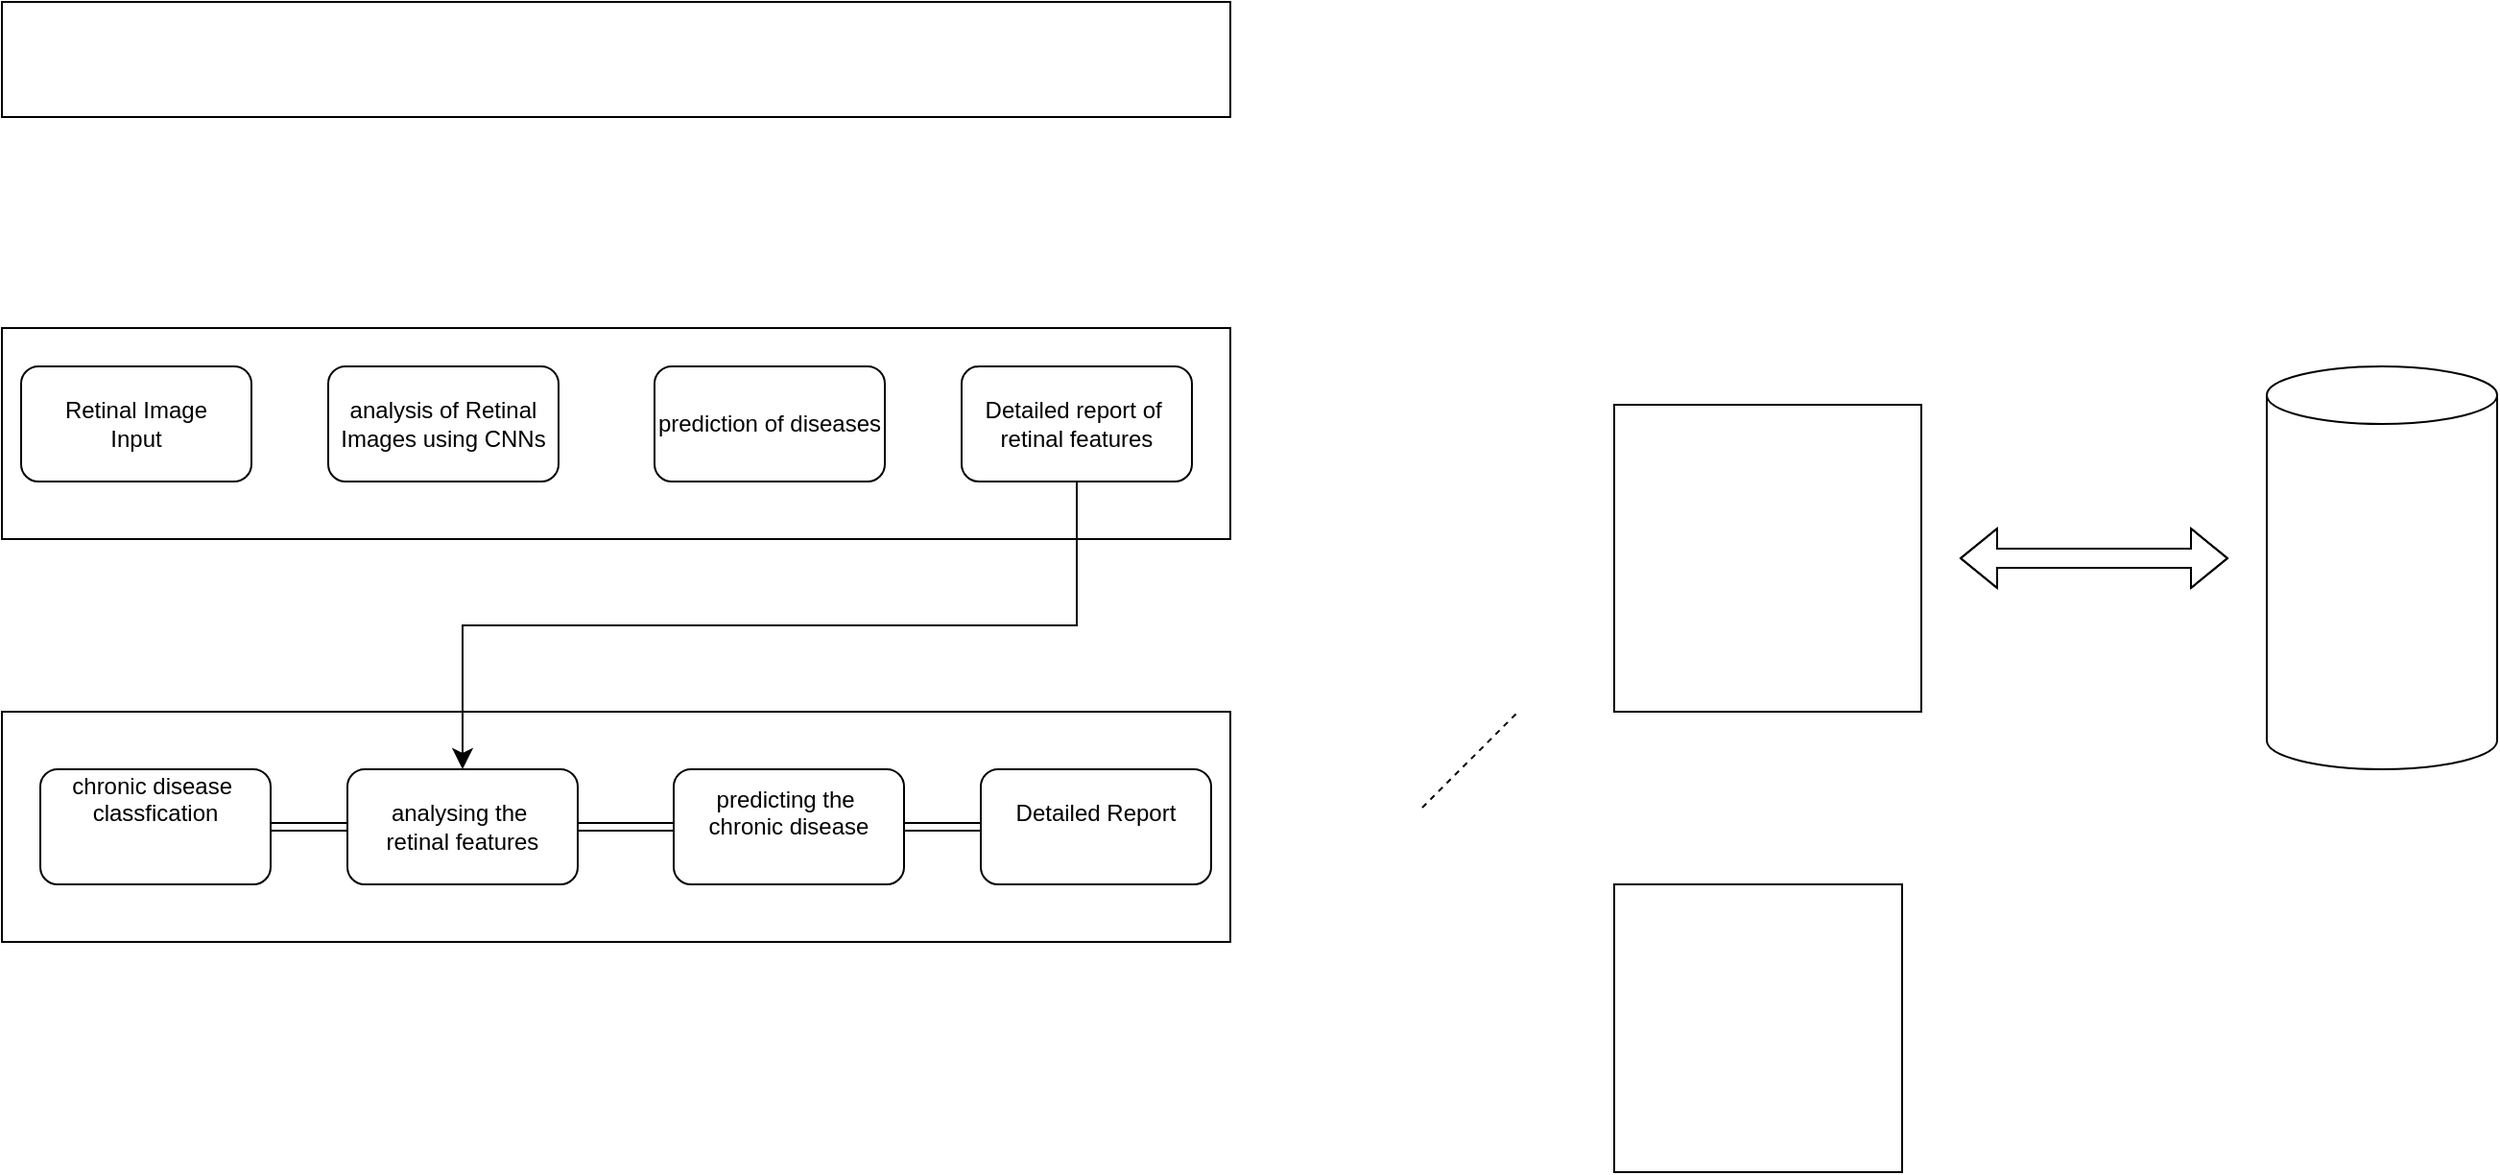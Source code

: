 <mxfile version="24.4.0" type="github">
  <diagram name="Page-1" id="4gAsuJwyxFiTD94uo9k4">
    <mxGraphModel dx="1500" dy="813" grid="1" gridSize="10" guides="0" tooltips="1" connect="1" arrows="1" fold="1" page="1" pageScale="1" pageWidth="1200" pageHeight="1600" math="0" shadow="0">
      <root>
        <mxCell id="0" />
        <mxCell id="1" parent="0" />
        <mxCell id="pOnptlD20K87jXzJHfgA-33" value="" style="rounded=0;whiteSpace=wrap;html=1;" vertex="1" parent="1">
          <mxGeometry x="110" y="390" width="640" height="60" as="geometry" />
        </mxCell>
        <mxCell id="pOnptlD20K87jXzJHfgA-34" value="" style="rounded=0;whiteSpace=wrap;html=1;" vertex="1" parent="1">
          <mxGeometry x="110" y="560" width="640" height="110" as="geometry" />
        </mxCell>
        <mxCell id="pOnptlD20K87jXzJHfgA-35" value="" style="rounded=0;whiteSpace=wrap;html=1;" vertex="1" parent="1">
          <mxGeometry x="110" y="760" width="640" height="120" as="geometry" />
        </mxCell>
        <mxCell id="pOnptlD20K87jXzJHfgA-36" value="chronic disease&amp;nbsp;&lt;div&gt;classfication&lt;/div&gt;&lt;div&gt;&lt;br&gt;&lt;/div&gt;&lt;div&gt;&lt;br&gt;&lt;/div&gt;" style="rounded=1;whiteSpace=wrap;html=1;" vertex="1" parent="1">
          <mxGeometry x="130" y="790" width="120" height="60" as="geometry" />
        </mxCell>
        <mxCell id="pOnptlD20K87jXzJHfgA-40" value="analysing the&amp;nbsp;&lt;div&gt;retinal features&lt;/div&gt;" style="rounded=1;whiteSpace=wrap;html=1;" vertex="1" parent="1">
          <mxGeometry x="290" y="790" width="120" height="60" as="geometry" />
        </mxCell>
        <mxCell id="pOnptlD20K87jXzJHfgA-44" value="" style="shape=link;html=1;rounded=0;" edge="1" parent="1">
          <mxGeometry width="100" relative="1" as="geometry">
            <mxPoint x="410" y="820" as="sourcePoint" />
            <mxPoint x="470" y="820" as="targetPoint" />
          </mxGeometry>
        </mxCell>
        <mxCell id="M1_JXk1Tt3_QBtWWeWjV-90" value="" style="shape=cylinder3;whiteSpace=wrap;html=1;boundedLbl=1;backgroundOutline=1;size=15;" vertex="1" parent="1">
          <mxGeometry x="1290" y="580" width="120" height="210" as="geometry" />
        </mxCell>
        <mxCell id="pOnptlD20K87jXzJHfgA-45" value="predicting the&amp;nbsp;&lt;div&gt;chronic disease&lt;/div&gt;&lt;div&gt;&lt;br&gt;&lt;/div&gt;" style="rounded=1;whiteSpace=wrap;html=1;" vertex="1" parent="1">
          <mxGeometry x="460" y="790" width="120" height="60" as="geometry" />
        </mxCell>
        <mxCell id="M1_JXk1Tt3_QBtWWeWjV-91" value="" style="whiteSpace=wrap;html=1;aspect=fixed;" vertex="1" parent="1">
          <mxGeometry x="950" y="600" width="160" height="160" as="geometry" />
        </mxCell>
        <mxCell id="pOnptlD20K87jXzJHfgA-46" value="" style="shape=link;html=1;rounded=0;" edge="1" parent="1" target="pOnptlD20K87jXzJHfgA-47">
          <mxGeometry width="100" relative="1" as="geometry">
            <mxPoint x="580" y="820" as="sourcePoint" />
            <mxPoint x="680" y="820" as="targetPoint" />
          </mxGeometry>
        </mxCell>
        <mxCell id="M1_JXk1Tt3_QBtWWeWjV-92" value="" style="whiteSpace=wrap;html=1;aspect=fixed;" vertex="1" parent="1">
          <mxGeometry x="950" y="850" width="150" height="150" as="geometry" />
        </mxCell>
        <mxCell id="pOnptlD20K87jXzJHfgA-47" value="Detailed Report&lt;div&gt;&lt;br&gt;&lt;/div&gt;" style="rounded=1;whiteSpace=wrap;html=1;" vertex="1" parent="1">
          <mxGeometry x="620" y="790" width="120" height="60" as="geometry" />
        </mxCell>
        <mxCell id="M1_JXk1Tt3_QBtWWeWjV-93" value="" style="shape=flexArrow;endArrow=classic;startArrow=classic;html=1;rounded=0;" edge="1" parent="1">
          <mxGeometry width="100" height="100" relative="1" as="geometry">
            <mxPoint x="1130" y="680" as="sourcePoint" />
            <mxPoint x="1270" y="680" as="targetPoint" />
            <Array as="points">
              <mxPoint x="1210" y="680" />
            </Array>
          </mxGeometry>
        </mxCell>
        <mxCell id="pOnptlD20K87jXzJHfgA-52" value="" style="shape=link;html=1;rounded=0;" edge="1" parent="1">
          <mxGeometry width="100" relative="1" as="geometry">
            <mxPoint x="250" y="820" as="sourcePoint" />
            <mxPoint x="290" y="820" as="targetPoint" />
          </mxGeometry>
        </mxCell>
        <mxCell id="pOnptlD20K87jXzJHfgA-54" value="" style="endArrow=none;dashed=1;html=1;rounded=0;" edge="1" parent="1">
          <mxGeometry width="50" height="50" relative="1" as="geometry">
            <mxPoint x="850" y="810" as="sourcePoint" />
            <mxPoint x="900" y="760" as="targetPoint" />
          </mxGeometry>
        </mxCell>
        <mxCell id="K06i48sgx8T4ejIASsgh-2" value="Detailed report of&amp;nbsp; retinal features" style="rounded=1;whiteSpace=wrap;html=1;" vertex="1" parent="1">
          <mxGeometry x="610" y="580" width="120" height="60" as="geometry" />
        </mxCell>
        <mxCell id="K06i48sgx8T4ejIASsgh-3" value="&lt;div&gt;&lt;br&gt;&lt;/div&gt;&lt;div&gt;&lt;br&gt;&lt;/div&gt;Retinal Image&lt;div&gt;Input&lt;br&gt;&lt;div&gt;&lt;br&gt;&lt;/div&gt;&lt;div&gt;&lt;br&gt;&lt;/div&gt;&lt;/div&gt;" style="rounded=1;whiteSpace=wrap;html=1;" vertex="1" parent="1">
          <mxGeometry x="120" y="580" width="120" height="60" as="geometry" />
        </mxCell>
        <mxCell id="K06i48sgx8T4ejIASsgh-4" value="analysis of Retinal Images using CNNs" style="rounded=1;whiteSpace=wrap;html=1;" vertex="1" parent="1">
          <mxGeometry x="280" y="580" width="120" height="60" as="geometry" />
        </mxCell>
        <mxCell id="K06i48sgx8T4ejIASsgh-5" value="prediction of diseases" style="rounded=1;whiteSpace=wrap;html=1;" vertex="1" parent="1">
          <mxGeometry x="450" y="580" width="120" height="60" as="geometry" />
        </mxCell>
        <mxCell id="K06i48sgx8T4ejIASsgh-12" value="" style="edgeStyle=elbowEdgeStyle;elbow=vertical;endArrow=classic;html=1;curved=0;rounded=0;endSize=8;startSize=8;entryX=0.5;entryY=0;entryDx=0;entryDy=0;exitX=0.5;exitY=1;exitDx=0;exitDy=0;" edge="1" parent="1" source="K06i48sgx8T4ejIASsgh-2" target="pOnptlD20K87jXzJHfgA-40">
          <mxGeometry width="50" height="50" relative="1" as="geometry">
            <mxPoint x="370" y="710" as="sourcePoint" />
            <mxPoint x="420" y="660" as="targetPoint" />
          </mxGeometry>
        </mxCell>
      </root>
    </mxGraphModel>
  </diagram>
</mxfile>
